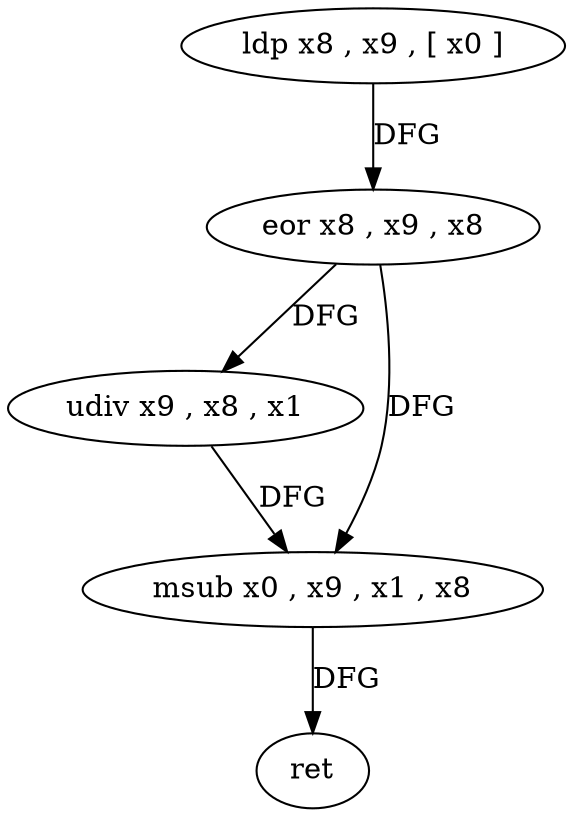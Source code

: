 digraph "func" {
"4233956" [label = "ldp x8 , x9 , [ x0 ]" ]
"4233960" [label = "eor x8 , x9 , x8" ]
"4233964" [label = "udiv x9 , x8 , x1" ]
"4233968" [label = "msub x0 , x9 , x1 , x8" ]
"4233972" [label = "ret" ]
"4233956" -> "4233960" [ label = "DFG" ]
"4233960" -> "4233964" [ label = "DFG" ]
"4233960" -> "4233968" [ label = "DFG" ]
"4233964" -> "4233968" [ label = "DFG" ]
"4233968" -> "4233972" [ label = "DFG" ]
}
